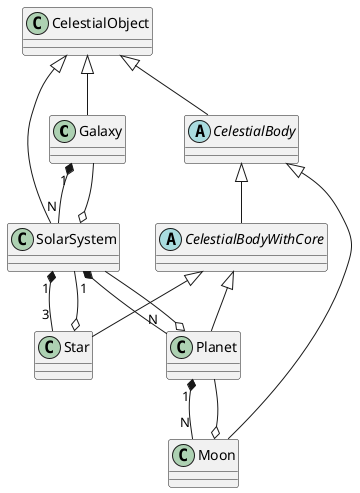 @startuml
class Galaxy extends CelestialObject {
}

class SolarSystem extends CelestialObject {
}

abstract class CelestialBody extends CelestialObject{
}

abstract class CelestialBodyWithCore extends CelestialBody {
}

class Star extends CelestialBodyWithCore {
}

class Planet extends CelestialBodyWithCore {
}

class Moon extends CelestialBody {
}

Planet "1" *-- "N" Moon
Moon o-- Planet
SolarSystem "1" *-- "N" Planet
Planet o-- SolarSystem
SolarSystem "1" *-- "3" Star
Star o-- SolarSystem
Galaxy "1" *-- "N" SolarSystem
SolarSystem o-- Galaxy
@enduml